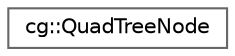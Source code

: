 digraph "Graphical Class Hierarchy"
{
 // LATEX_PDF_SIZE
  bgcolor="transparent";
  edge [fontname=Helvetica,fontsize=10,labelfontname=Helvetica,labelfontsize=10];
  node [fontname=Helvetica,fontsize=10,shape=box,height=0.2,width=0.4];
  rankdir="LR";
  Node0 [id="Node000000",label="cg::QuadTreeNode",height=0.2,width=0.4,color="grey40", fillcolor="white", style="filled",URL="$classcg_1_1_quad_tree_node.html",tooltip=" "];
}
